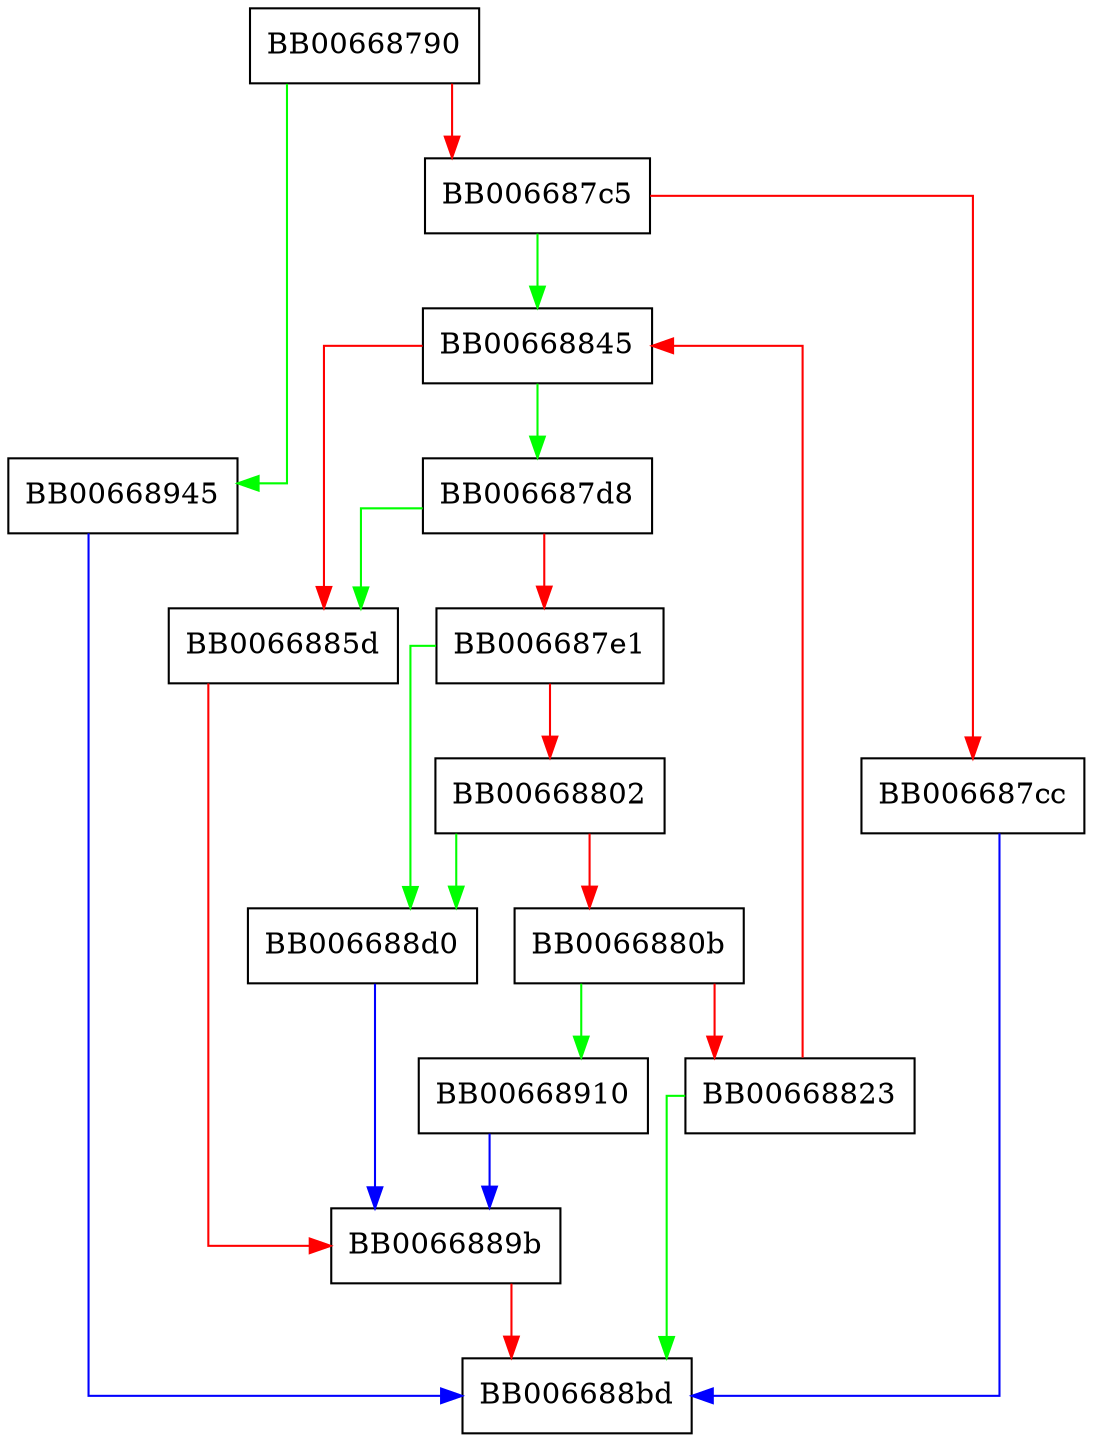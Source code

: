 digraph v2i_POLICY_MAPPINGS {
  node [shape="box"];
  graph [splines=ortho];
  BB00668790 -> BB00668945 [color="green"];
  BB00668790 -> BB006687c5 [color="red"];
  BB006687c5 -> BB00668845 [color="green"];
  BB006687c5 -> BB006687cc [color="red"];
  BB006687cc -> BB006688bd [color="blue"];
  BB006687d8 -> BB0066885d [color="green"];
  BB006687d8 -> BB006687e1 [color="red"];
  BB006687e1 -> BB006688d0 [color="green"];
  BB006687e1 -> BB00668802 [color="red"];
  BB00668802 -> BB006688d0 [color="green"];
  BB00668802 -> BB0066880b [color="red"];
  BB0066880b -> BB00668910 [color="green"];
  BB0066880b -> BB00668823 [color="red"];
  BB00668823 -> BB006688bd [color="green"];
  BB00668823 -> BB00668845 [color="red"];
  BB00668845 -> BB006687d8 [color="green"];
  BB00668845 -> BB0066885d [color="red"];
  BB0066885d -> BB0066889b [color="red"];
  BB0066889b -> BB006688bd [color="red"];
  BB006688d0 -> BB0066889b [color="blue"];
  BB00668910 -> BB0066889b [color="blue"];
  BB00668945 -> BB006688bd [color="blue"];
}